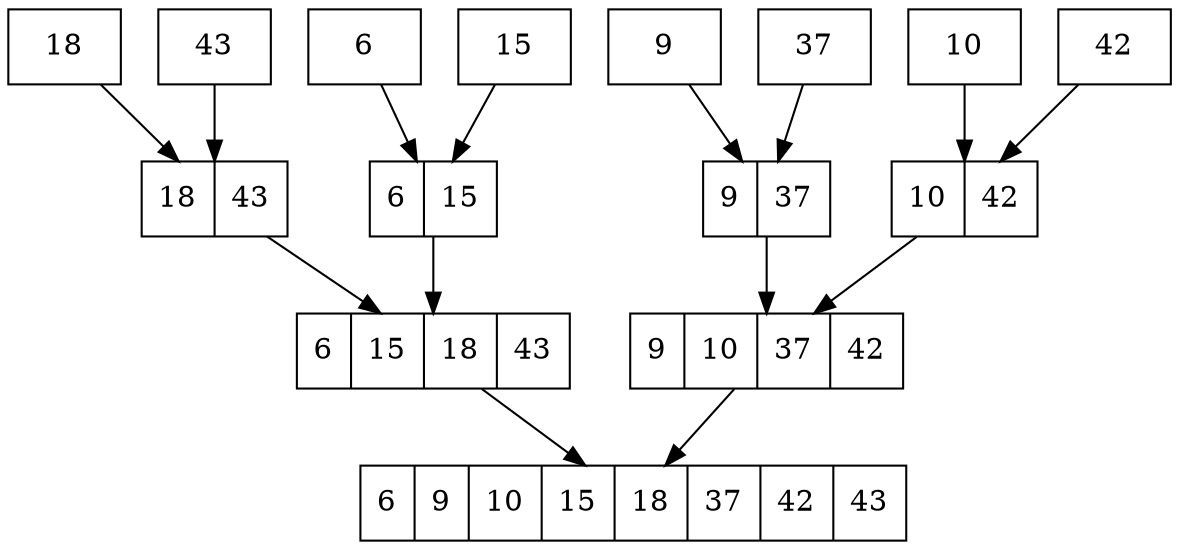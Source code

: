 digraph G { 
	node[shape=record]; 
	s30 [label="18"];
	s31 [label="43"]; 
	s32 [label="6"];
	s33 [label="15"];
	s34 [label="9"];
	s35 [label="37"];
	s36 [label="10"];
	s37 [label="42"];
	
	s30 -> s40;
	s31 -> s40;
	s40 [label="18|43"];
	
	s32 -> s41;
	s33 -> s41;
	s41 [label="6|15"];
	
	s34 -> s42;
	s35 -> s42;
	s42 [label="9|37"];
	
	s36 -> s43;
	s37 -> s43;
	s43 [label="10|42"];

	s40 -> s50;
	s41 -> s50;
	s50 [label="6|15|18|43"];

	s42 -> s51;
	s43 -> s51;
	s51 [label="9|10|37|42"];

	s50 -> s60;
	s51 -> s60;
	s60 [label="6|9|10|15|18|37|42|43"];
} 
